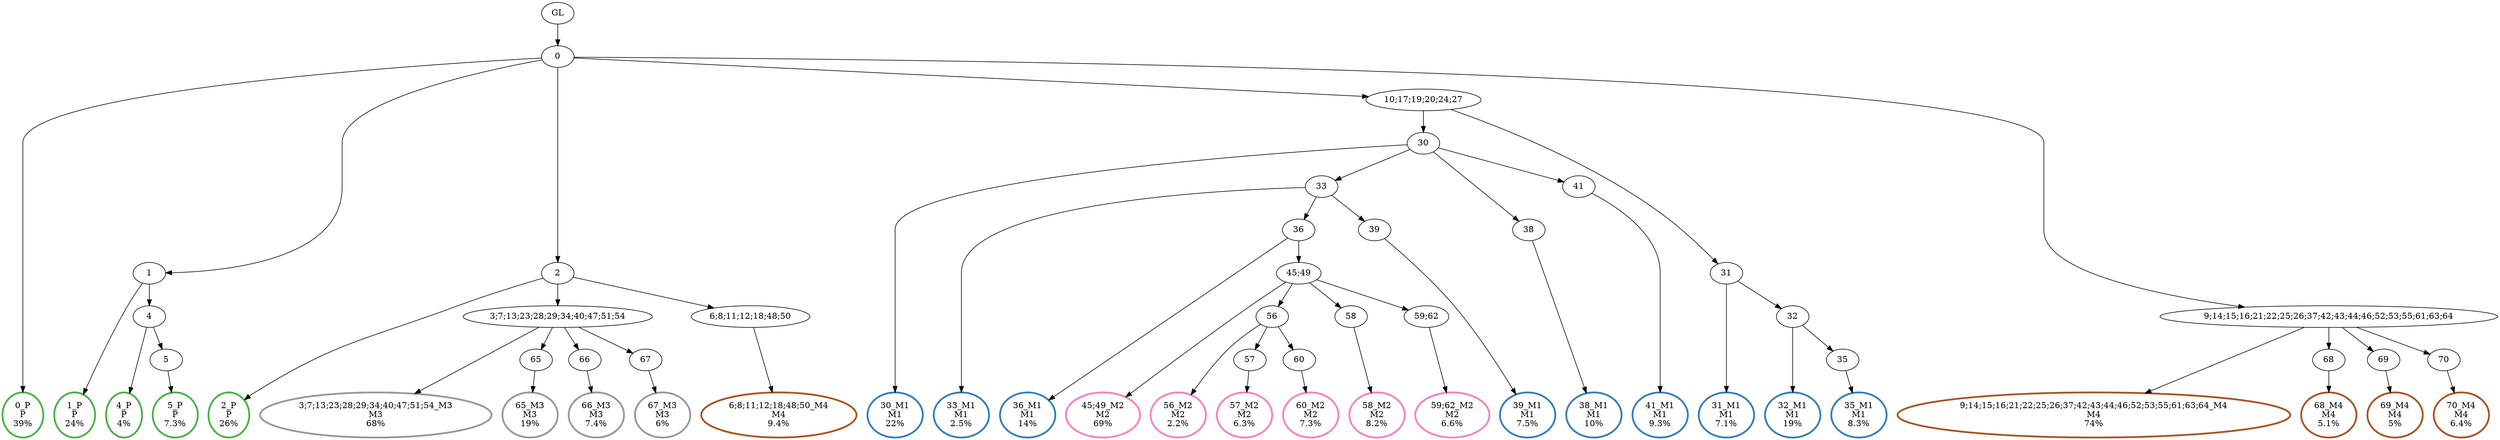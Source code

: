 digraph T {
	{
		rank=same
		57 [penwidth=3,colorscheme=set19,color=3,label="0_P\nP\n39%"]
		55 [penwidth=3,colorscheme=set19,color=3,label="1_P\nP\n24%"]
		53 [penwidth=3,colorscheme=set19,color=3,label="4_P\nP\n4%"]
		51 [penwidth=3,colorscheme=set19,color=3,label="5_P\nP\n7.3%"]
		49 [penwidth=3,colorscheme=set19,color=3,label="2_P\nP\n26%"]
		46 [penwidth=3,colorscheme=set19,color=2,label="30_M1\nM1\n22%"]
		44 [penwidth=3,colorscheme=set19,color=2,label="33_M1\nM1\n2.5%"]
		42 [penwidth=3,colorscheme=set19,color=2,label="36_M1\nM1\n14%"]
		40 [penwidth=3,colorscheme=set19,color=2,label="39_M1\nM1\n7.5%"]
		38 [penwidth=3,colorscheme=set19,color=2,label="38_M1\nM1\n10%"]
		36 [penwidth=3,colorscheme=set19,color=2,label="41_M1\nM1\n9.3%"]
		34 [penwidth=3,colorscheme=set19,color=2,label="31_M1\nM1\n7.1%"]
		32 [penwidth=3,colorscheme=set19,color=2,label="32_M1\nM1\n19%"]
		30 [penwidth=3,colorscheme=set19,color=2,label="35_M1\nM1\n8.3%"]
		28 [penwidth=3,colorscheme=set19,color=8,label="45;49_M2\nM2\n69%"]
		26 [penwidth=3,colorscheme=set19,color=8,label="56_M2\nM2\n2.2%"]
		24 [penwidth=3,colorscheme=set19,color=8,label="57_M2\nM2\n6.3%"]
		22 [penwidth=3,colorscheme=set19,color=8,label="60_M2\nM2\n7.3%"]
		20 [penwidth=3,colorscheme=set19,color=8,label="58_M2\nM2\n8.2%"]
		18 [penwidth=3,colorscheme=set19,color=8,label="59;62_M2\nM2\n6.6%"]
		16 [penwidth=3,colorscheme=set19,color=9,label="3;7;13;23;28;29;34;40;47;51;54_M3\nM3\n68%"]
		14 [penwidth=3,colorscheme=set19,color=9,label="65_M3\nM3\n19%"]
		12 [penwidth=3,colorscheme=set19,color=9,label="66_M3\nM3\n7.4%"]
		10 [penwidth=3,colorscheme=set19,color=9,label="67_M3\nM3\n6%"]
		8 [penwidth=3,colorscheme=set19,color=7,label="6;8;11;12;18;48;50_M4\nM4\n9.4%"]
		6 [penwidth=3,colorscheme=set19,color=7,label="9;14;15;16;21;22;25;26;37;42;43;44;46;52;53;55;61;63;64_M4\nM4\n74%"]
		4 [penwidth=3,colorscheme=set19,color=7,label="68_M4\nM4\n5.1%"]
		2 [penwidth=3,colorscheme=set19,color=7,label="69_M4\nM4\n5%"]
		0 [penwidth=3,colorscheme=set19,color=7,label="70_M4\nM4\n6.4%"]
	}
	59 [label="GL"]
	58 [label="0"]
	56 [label="1"]
	54 [label="4"]
	52 [label="5"]
	50 [label="2"]
	48 [label="10;17;19;20;24;27"]
	47 [label="30"]
	45 [label="33"]
	43 [label="36"]
	41 [label="39"]
	39 [label="38"]
	37 [label="41"]
	35 [label="31"]
	33 [label="32"]
	31 [label="35"]
	29 [label="45;49"]
	27 [label="56"]
	25 [label="57"]
	23 [label="60"]
	21 [label="58"]
	19 [label="59;62"]
	17 [label="3;7;13;23;28;29;34;40;47;51;54"]
	15 [label="65"]
	13 [label="66"]
	11 [label="67"]
	9 [label="6;8;11;12;18;48;50"]
	7 [label="9;14;15;16;21;22;25;26;37;42;43;44;46;52;53;55;61;63;64"]
	5 [label="68"]
	3 [label="69"]
	1 [label="70"]
	59 -> 58
	58 -> 57
	58 -> 56
	58 -> 50
	58 -> 48
	58 -> 7
	56 -> 55
	56 -> 54
	54 -> 53
	54 -> 52
	52 -> 51
	50 -> 49
	50 -> 17
	50 -> 9
	48 -> 47
	48 -> 35
	47 -> 46
	47 -> 45
	47 -> 39
	47 -> 37
	45 -> 44
	45 -> 43
	45 -> 41
	43 -> 42
	43 -> 29
	41 -> 40
	39 -> 38
	37 -> 36
	35 -> 34
	35 -> 33
	33 -> 32
	33 -> 31
	31 -> 30
	29 -> 28
	29 -> 27
	29 -> 21
	29 -> 19
	27 -> 26
	27 -> 25
	27 -> 23
	25 -> 24
	23 -> 22
	21 -> 20
	19 -> 18
	17 -> 16
	17 -> 15
	17 -> 13
	17 -> 11
	15 -> 14
	13 -> 12
	11 -> 10
	9 -> 8
	7 -> 6
	7 -> 5
	7 -> 3
	7 -> 1
	5 -> 4
	3 -> 2
	1 -> 0
}
